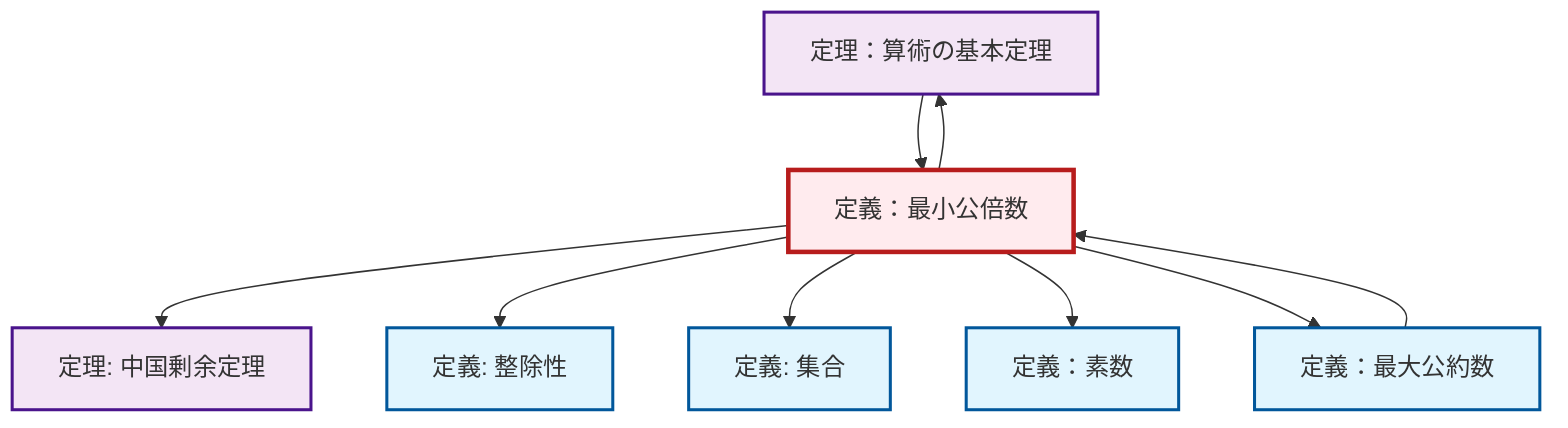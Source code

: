 graph TD
    classDef definition fill:#e1f5fe,stroke:#01579b,stroke-width:2px
    classDef theorem fill:#f3e5f5,stroke:#4a148c,stroke-width:2px
    classDef axiom fill:#fff3e0,stroke:#e65100,stroke-width:2px
    classDef example fill:#e8f5e9,stroke:#1b5e20,stroke-width:2px
    classDef current fill:#ffebee,stroke:#b71c1c,stroke-width:3px
    thm-fundamental-arithmetic["定理：算術の基本定理"]:::theorem
    def-gcd["定義：最大公約数"]:::definition
    def-prime["定義：素数"]:::definition
    thm-chinese-remainder["定理: 中国剰余定理"]:::theorem
    def-set["定義: 集合"]:::definition
    def-lcm["定義：最小公倍数"]:::definition
    def-divisibility["定義: 整除性"]:::definition
    def-lcm --> thm-chinese-remainder
    def-lcm --> thm-fundamental-arithmetic
    def-lcm --> def-divisibility
    def-lcm --> def-set
    def-lcm --> def-prime
    def-gcd --> def-lcm
    thm-fundamental-arithmetic --> def-lcm
    def-lcm --> def-gcd
    class def-lcm current